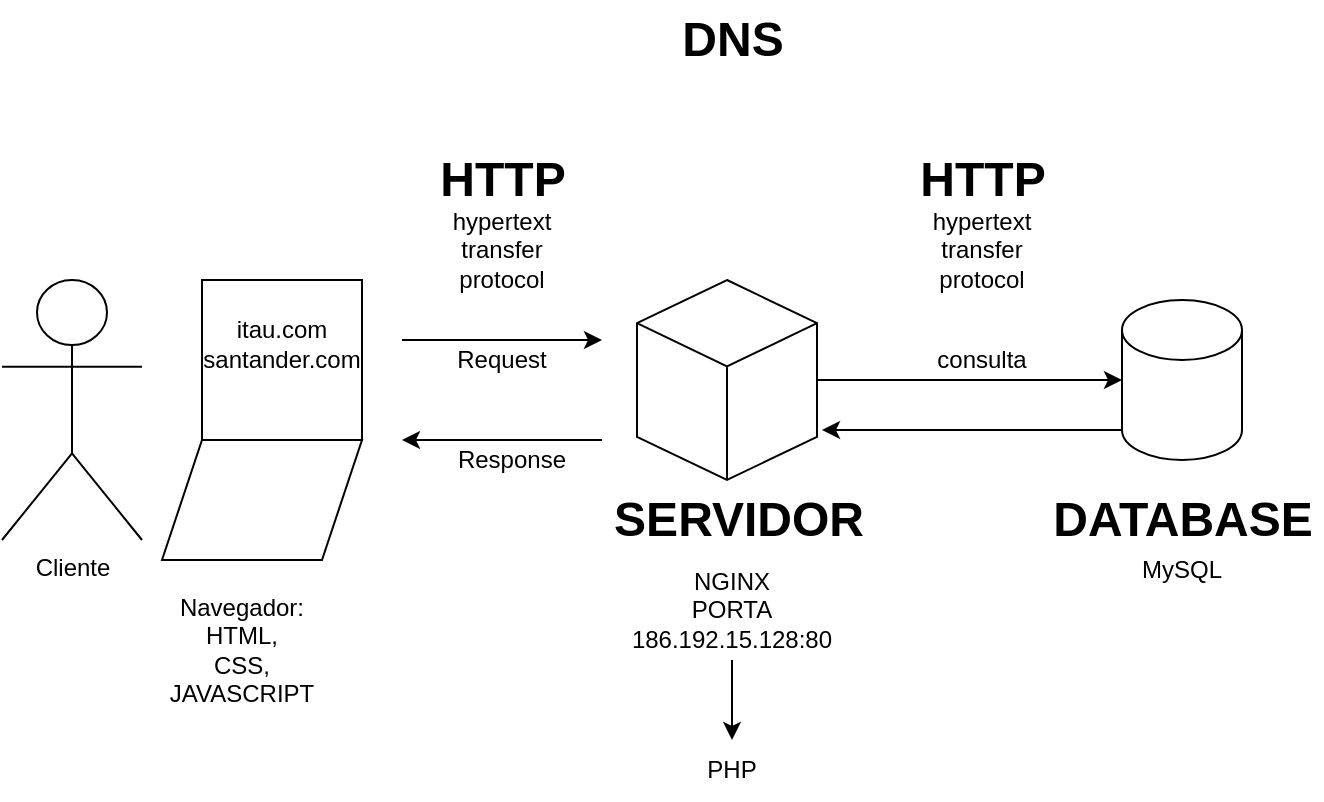 <mxfile>
    <diagram id="hjMGAShTDAv-ZOgyGM40" name="Página-1">
        <mxGraphModel dx="1131" dy="400" grid="1" gridSize="10" guides="1" tooltips="1" connect="1" arrows="1" fold="1" page="1" pageScale="1" pageWidth="850" pageHeight="1100" math="0" shadow="0">
            <root>
                <mxCell id="0"/>
                <mxCell id="1" parent="0"/>
                <mxCell id="2" value="Cliente" style="shape=umlActor;verticalLabelPosition=bottom;verticalAlign=top;html=1;outlineConnect=0;" parent="1" vertex="1">
                    <mxGeometry x="140" y="140" width="70" height="130" as="geometry"/>
                </mxCell>
                <mxCell id="5" value="" style="whiteSpace=wrap;html=1;aspect=fixed;" parent="1" vertex="1">
                    <mxGeometry x="240" y="140" width="80" height="80" as="geometry"/>
                </mxCell>
                <mxCell id="6" value="" style="shape=parallelogram;perimeter=parallelogramPerimeter;whiteSpace=wrap;html=1;fixedSize=1;" parent="1" vertex="1">
                    <mxGeometry x="220" y="220" width="100" height="60" as="geometry"/>
                </mxCell>
                <mxCell id="7" value="Navegador:&lt;br&gt;HTML,&lt;br&gt;&amp;nbsp;CSS,&amp;nbsp;&lt;br&gt;JAVASCRIPT" style="text;html=1;strokeColor=none;fillColor=none;align=center;verticalAlign=middle;whiteSpace=wrap;rounded=0;" parent="1" vertex="1">
                    <mxGeometry x="220" y="290" width="80" height="70" as="geometry"/>
                </mxCell>
                <mxCell id="35" style="edgeStyle=none;html=1;" parent="1" edge="1">
                    <mxGeometry relative="1" as="geometry">
                        <mxPoint x="440" y="220" as="sourcePoint"/>
                        <mxPoint x="340" y="220" as="targetPoint"/>
                    </mxGeometry>
                </mxCell>
                <mxCell id="37" style="edgeStyle=none;html=1;entryX=0;entryY=0.5;entryDx=0;entryDy=0;entryPerimeter=0;" parent="1" source="8" target="13" edge="1">
                    <mxGeometry relative="1" as="geometry"/>
                </mxCell>
                <mxCell id="8" value="" style="html=1;whiteSpace=wrap;shape=isoCube2;backgroundOutline=1;isoAngle=15;" parent="1" vertex="1">
                    <mxGeometry x="457.5" y="140" width="90" height="100" as="geometry"/>
                </mxCell>
                <mxCell id="9" value="SERVIDOR" style="text;strokeColor=none;fillColor=none;html=1;fontSize=24;fontStyle=1;verticalAlign=middle;align=center;" parent="1" vertex="1">
                    <mxGeometry x="457.5" y="240" width="100" height="40" as="geometry"/>
                </mxCell>
                <mxCell id="12" style="edgeStyle=none;html=1;entryX=0.5;entryY=0;entryDx=0;entryDy=0;" parent="1" source="10" target="11" edge="1">
                    <mxGeometry relative="1" as="geometry"/>
                </mxCell>
                <mxCell id="10" value="NGINX&lt;br&gt;PORTA &lt;br&gt;186.192.15.128:80" style="text;html=1;strokeColor=none;fillColor=none;align=center;verticalAlign=middle;whiteSpace=wrap;rounded=0;" parent="1" vertex="1">
                    <mxGeometry x="450" y="280" width="110" height="50" as="geometry"/>
                </mxCell>
                <mxCell id="11" value="PHP" style="text;html=1;strokeColor=none;fillColor=none;align=center;verticalAlign=middle;whiteSpace=wrap;rounded=0;" parent="1" vertex="1">
                    <mxGeometry x="465" y="370" width="80" height="30" as="geometry"/>
                </mxCell>
                <mxCell id="39" style="edgeStyle=none;html=1;exitX=0;exitY=1;exitDx=0;exitDy=-15;exitPerimeter=0;" parent="1" source="13" edge="1">
                    <mxGeometry relative="1" as="geometry">
                        <mxPoint x="550" y="215" as="targetPoint"/>
                    </mxGeometry>
                </mxCell>
                <mxCell id="13" value="" style="shape=cylinder3;whiteSpace=wrap;html=1;boundedLbl=1;backgroundOutline=1;size=15;" parent="1" vertex="1">
                    <mxGeometry x="700" y="150" width="60" height="80" as="geometry"/>
                </mxCell>
                <mxCell id="14" value="DATABASE" style="text;strokeColor=none;fillColor=none;html=1;fontSize=24;fontStyle=1;verticalAlign=middle;align=center;" parent="1" vertex="1">
                    <mxGeometry x="660" y="240" width="140" height="40" as="geometry"/>
                </mxCell>
                <mxCell id="15" value="MySQL" style="text;html=1;strokeColor=none;fillColor=none;align=center;verticalAlign=middle;whiteSpace=wrap;rounded=0;" parent="1" vertex="1">
                    <mxGeometry x="690" y="270" width="80" height="30" as="geometry"/>
                </mxCell>
                <mxCell id="33" style="edgeStyle=none;html=1;" parent="1" edge="1">
                    <mxGeometry relative="1" as="geometry">
                        <mxPoint x="340" y="170" as="sourcePoint"/>
                        <mxPoint x="440" y="170" as="targetPoint"/>
                    </mxGeometry>
                </mxCell>
                <mxCell id="17" value="itau.com" style="text;html=1;strokeColor=none;fillColor=none;align=center;verticalAlign=middle;whiteSpace=wrap;rounded=0;" parent="1" vertex="1">
                    <mxGeometry x="250" y="150" width="60" height="30" as="geometry"/>
                </mxCell>
                <mxCell id="19" value="HTTP" style="text;strokeColor=none;fillColor=none;html=1;fontSize=24;fontStyle=1;verticalAlign=middle;align=center;" parent="1" vertex="1">
                    <mxGeometry x="340" y="70" width="100" height="40" as="geometry"/>
                </mxCell>
                <mxCell id="20" value="hypertext transfer protocol" style="text;html=1;strokeColor=none;fillColor=none;align=center;verticalAlign=middle;whiteSpace=wrap;rounded=0;" parent="1" vertex="1">
                    <mxGeometry x="350" y="110" width="80" height="30" as="geometry"/>
                </mxCell>
                <mxCell id="32" value="santander.com" style="text;html=1;strokeColor=none;fillColor=none;align=center;verticalAlign=middle;whiteSpace=wrap;rounded=0;" parent="1" vertex="1">
                    <mxGeometry x="255" y="170" width="50" height="20" as="geometry"/>
                </mxCell>
                <mxCell id="34" value="Request" style="text;html=1;strokeColor=none;fillColor=none;align=center;verticalAlign=middle;whiteSpace=wrap;rounded=0;" parent="1" vertex="1">
                    <mxGeometry x="360" y="170" width="60" height="20" as="geometry"/>
                </mxCell>
                <mxCell id="36" value="Response" style="text;html=1;strokeColor=none;fillColor=none;align=center;verticalAlign=middle;whiteSpace=wrap;rounded=0;" parent="1" vertex="1">
                    <mxGeometry x="365" y="220" width="60" height="20" as="geometry"/>
                </mxCell>
                <mxCell id="38" value="consulta" style="text;html=1;strokeColor=none;fillColor=none;align=center;verticalAlign=middle;whiteSpace=wrap;rounded=0;" parent="1" vertex="1">
                    <mxGeometry x="600" y="170" width="60" height="20" as="geometry"/>
                </mxCell>
                <mxCell id="40" value="HTTP" style="text;strokeColor=none;fillColor=none;html=1;fontSize=24;fontStyle=1;verticalAlign=middle;align=center;" parent="1" vertex="1">
                    <mxGeometry x="580" y="70" width="100" height="40" as="geometry"/>
                </mxCell>
                <mxCell id="41" value="hypertext transfer protocol" style="text;html=1;strokeColor=none;fillColor=none;align=center;verticalAlign=middle;whiteSpace=wrap;rounded=0;" parent="1" vertex="1">
                    <mxGeometry x="590" y="110" width="80" height="30" as="geometry"/>
                </mxCell>
                <mxCell id="64" value="DNS" style="text;strokeColor=none;fillColor=none;html=1;fontSize=24;fontStyle=1;verticalAlign=middle;align=center;" parent="1" vertex="1">
                    <mxGeometry x="455" width="100" height="40" as="geometry"/>
                </mxCell>
            </root>
        </mxGraphModel>
    </diagram>
</mxfile>